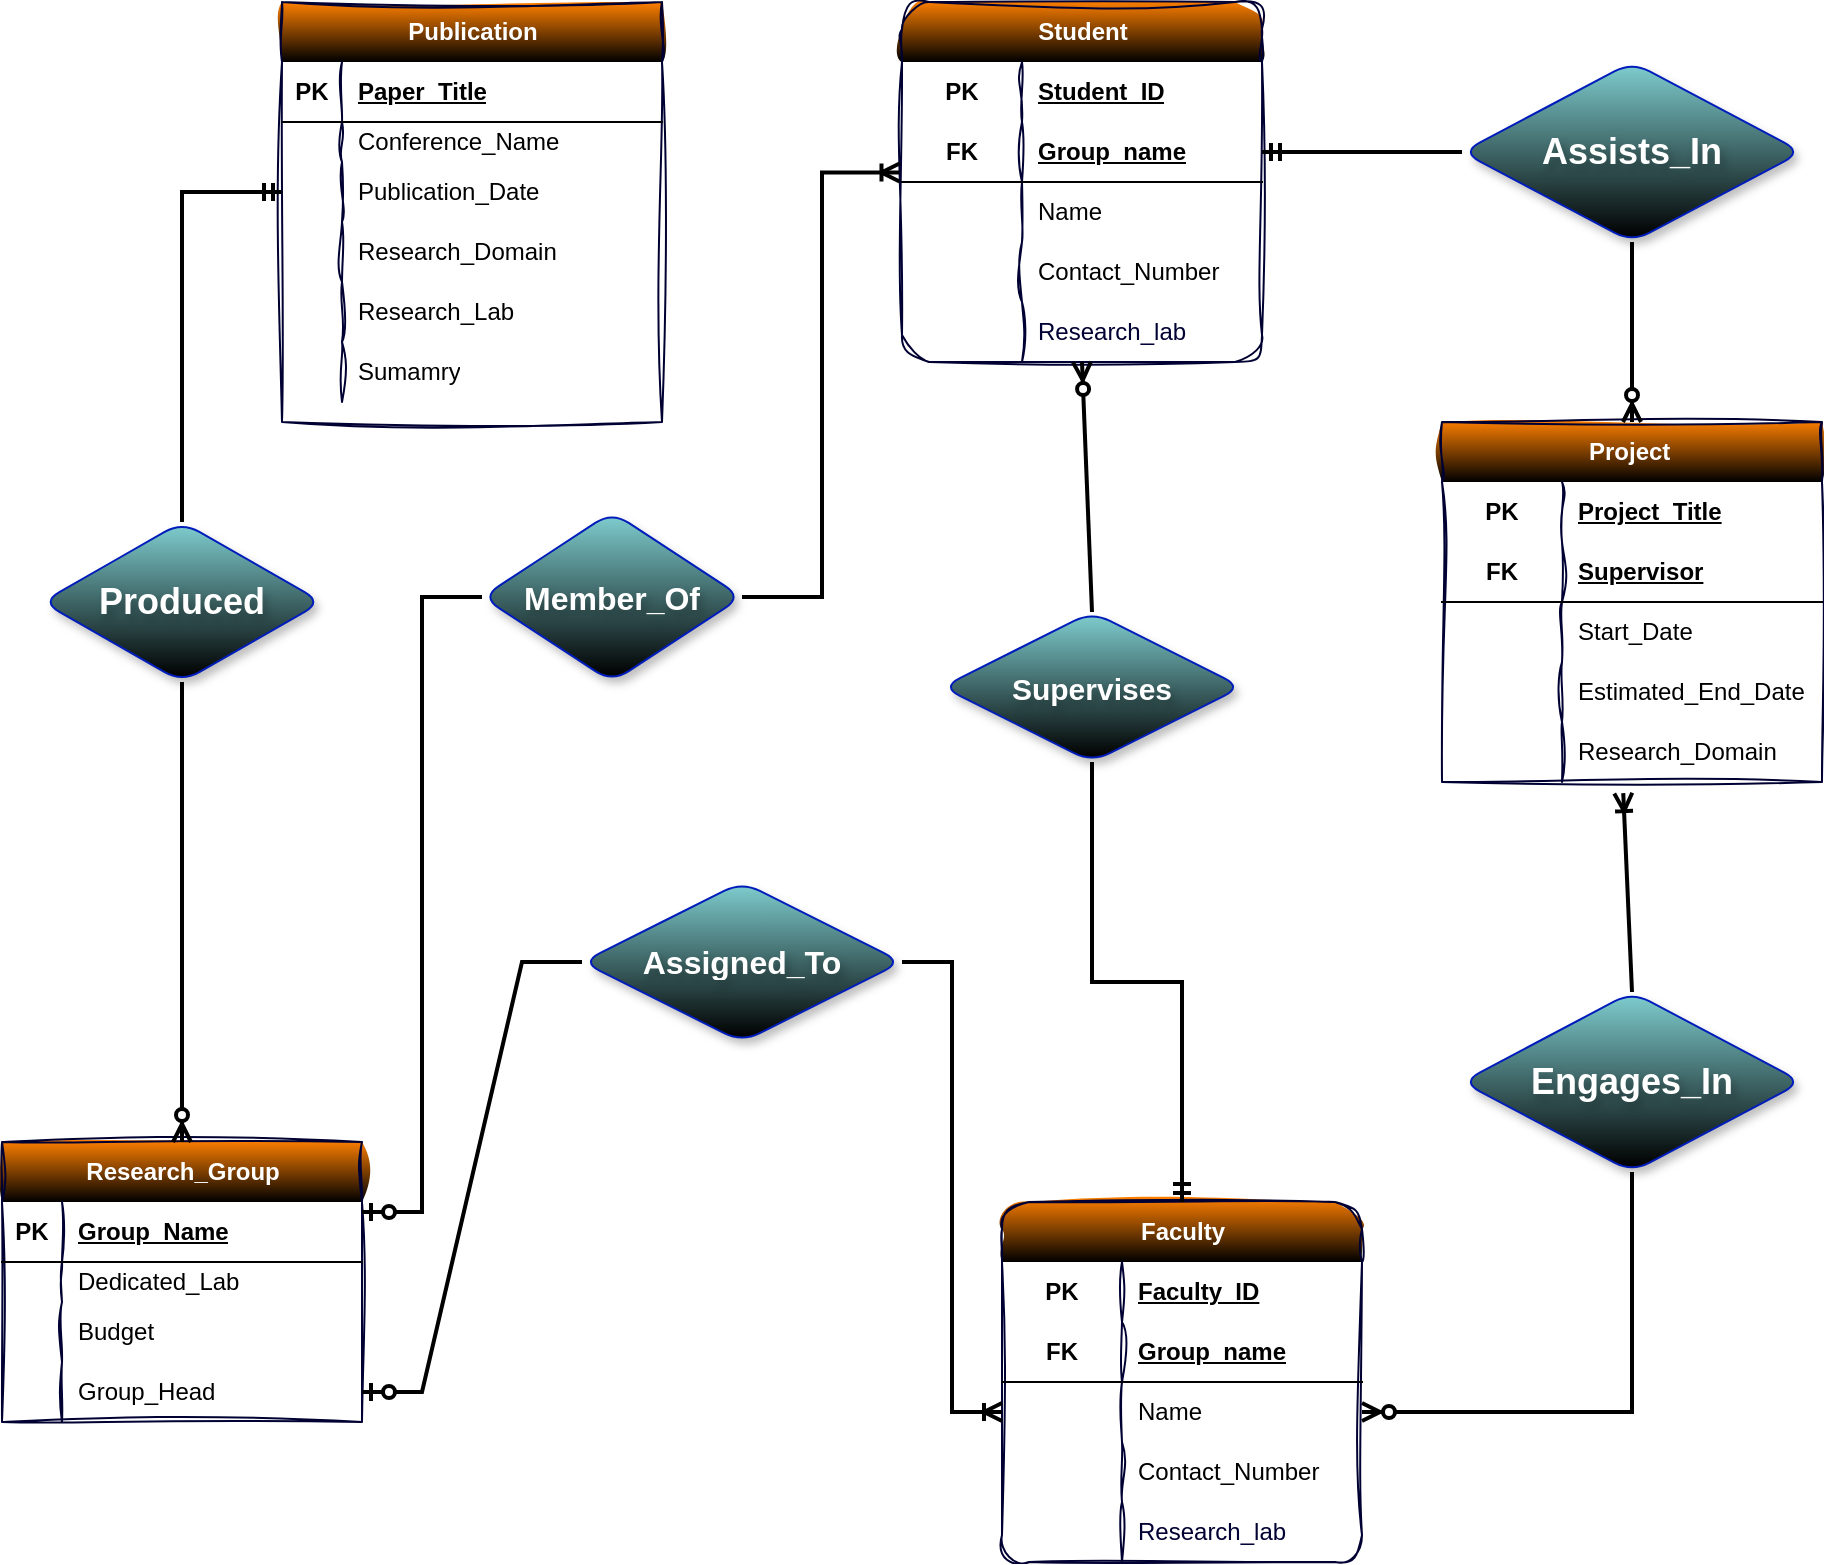 <mxfile version="24.8.6">
  <diagram name="Page-1" id="Y7g_WqZgCFlrVJGTA6rj">
    <mxGraphModel dx="1500" dy="1965" grid="1" gridSize="10" guides="1" tooltips="1" connect="1" arrows="1" fold="1" page="1" pageScale="1" pageWidth="827" pageHeight="1169" math="0" shadow="0">
      <root>
        <mxCell id="0" />
        <mxCell id="1" parent="0" />
        <mxCell id="kS2PvovKEGz4N7qrqJaT-1" value="Research_Group" style="shape=table;startSize=30;container=1;collapsible=1;childLayout=tableLayout;fixedRows=1;rowLines=0;fontStyle=1;align=center;resizeLast=1;shadow=0;rounded=0;swimlaneFillColor=none;labelBackgroundColor=none;labelBorderColor=none;textShadow=0;html=1;fillColor=#FF8000;strokeColor=#000033;fontColor=#ffffff;gradientColor=default;swimlaneLine=0;sketch=1;curveFitting=1;jiggle=2;" parent="1" vertex="1">
          <mxGeometry x="20" y="90" width="180" height="140" as="geometry" />
        </mxCell>
        <mxCell id="kS2PvovKEGz4N7qrqJaT-2" value="" style="shape=tableRow;horizontal=0;startSize=0;swimlaneHead=0;swimlaneBody=0;fillColor=none;collapsible=0;dropTarget=0;points=[[0,0.5],[1,0.5]];portConstraint=eastwest;top=0;left=0;right=0;bottom=1;swimlaneFillColor=default;" parent="kS2PvovKEGz4N7qrqJaT-1" vertex="1">
          <mxGeometry y="30" width="180" height="30" as="geometry" />
        </mxCell>
        <mxCell id="kS2PvovKEGz4N7qrqJaT-3" value="PK" style="shape=partialRectangle;connectable=0;fillColor=none;top=0;left=0;bottom=0;right=0;fontStyle=1;overflow=hidden;whiteSpace=wrap;html=1;swimlaneFillColor=default;" parent="kS2PvovKEGz4N7qrqJaT-2" vertex="1">
          <mxGeometry width="30" height="30" as="geometry">
            <mxRectangle width="30" height="30" as="alternateBounds" />
          </mxGeometry>
        </mxCell>
        <mxCell id="kS2PvovKEGz4N7qrqJaT-4" value="Group_Name" style="shape=partialRectangle;connectable=0;fillColor=none;top=0;left=0;bottom=0;right=0;align=left;spacingLeft=6;fontStyle=5;overflow=hidden;whiteSpace=wrap;html=1;swimlaneFillColor=default;" parent="kS2PvovKEGz4N7qrqJaT-2" vertex="1">
          <mxGeometry x="30" width="150" height="30" as="geometry">
            <mxRectangle width="150" height="30" as="alternateBounds" />
          </mxGeometry>
        </mxCell>
        <mxCell id="kS2PvovKEGz4N7qrqJaT-5" value="" style="shape=tableRow;horizontal=0;startSize=0;swimlaneHead=0;swimlaneBody=0;fillColor=none;collapsible=0;dropTarget=0;points=[[0,0.5],[1,0.5]];portConstraint=eastwest;top=0;left=0;right=0;bottom=0;swimlaneFillColor=default;" parent="kS2PvovKEGz4N7qrqJaT-1" vertex="1">
          <mxGeometry y="60" width="180" height="20" as="geometry" />
        </mxCell>
        <mxCell id="kS2PvovKEGz4N7qrqJaT-6" value="" style="shape=partialRectangle;connectable=0;fillColor=none;top=0;left=0;bottom=0;right=0;editable=1;overflow=hidden;whiteSpace=wrap;html=1;swimlaneFillColor=default;" parent="kS2PvovKEGz4N7qrqJaT-5" vertex="1">
          <mxGeometry width="30" height="20" as="geometry">
            <mxRectangle width="30" height="20" as="alternateBounds" />
          </mxGeometry>
        </mxCell>
        <mxCell id="kS2PvovKEGz4N7qrqJaT-7" value="Dedicated_Lab&lt;span style=&quot;white-space: pre;&quot;&gt;&#x9;&lt;/span&gt;&lt;span style=&quot;white-space: pre;&quot;&gt;&#x9;&lt;/span&gt;" style="shape=partialRectangle;connectable=0;fillColor=none;top=0;left=0;bottom=0;right=0;align=left;spacingLeft=6;overflow=hidden;whiteSpace=wrap;html=1;swimlaneFillColor=default;" parent="kS2PvovKEGz4N7qrqJaT-5" vertex="1">
          <mxGeometry x="30" width="150" height="20" as="geometry">
            <mxRectangle width="150" height="20" as="alternateBounds" />
          </mxGeometry>
        </mxCell>
        <mxCell id="kS2PvovKEGz4N7qrqJaT-8" value="" style="shape=tableRow;horizontal=0;startSize=0;swimlaneHead=0;swimlaneBody=0;fillColor=none;collapsible=0;dropTarget=0;points=[[0,0.5],[1,0.5]];portConstraint=eastwest;top=0;left=0;right=0;bottom=0;swimlaneFillColor=default;" parent="kS2PvovKEGz4N7qrqJaT-1" vertex="1">
          <mxGeometry y="80" width="180" height="30" as="geometry" />
        </mxCell>
        <mxCell id="kS2PvovKEGz4N7qrqJaT-9" value="" style="shape=partialRectangle;connectable=0;fillColor=none;top=0;left=0;bottom=0;right=0;editable=1;overflow=hidden;whiteSpace=wrap;html=1;swimlaneFillColor=default;" parent="kS2PvovKEGz4N7qrqJaT-8" vertex="1">
          <mxGeometry width="30" height="30" as="geometry">
            <mxRectangle width="30" height="30" as="alternateBounds" />
          </mxGeometry>
        </mxCell>
        <mxCell id="kS2PvovKEGz4N7qrqJaT-10" value="Budget" style="shape=partialRectangle;connectable=0;fillColor=none;top=0;left=0;bottom=0;right=0;align=left;spacingLeft=6;overflow=hidden;whiteSpace=wrap;html=1;swimlaneFillColor=default;" parent="kS2PvovKEGz4N7qrqJaT-8" vertex="1">
          <mxGeometry x="30" width="150" height="30" as="geometry">
            <mxRectangle width="150" height="30" as="alternateBounds" />
          </mxGeometry>
        </mxCell>
        <mxCell id="kS2PvovKEGz4N7qrqJaT-11" value="" style="shape=tableRow;horizontal=0;startSize=0;swimlaneHead=0;swimlaneBody=0;fillColor=none;collapsible=0;dropTarget=0;points=[[0,0.5],[1,0.5]];portConstraint=eastwest;top=0;left=0;right=0;bottom=0;swimlaneFillColor=default;" parent="kS2PvovKEGz4N7qrqJaT-1" vertex="1">
          <mxGeometry y="110" width="180" height="30" as="geometry" />
        </mxCell>
        <mxCell id="kS2PvovKEGz4N7qrqJaT-12" value="" style="shape=partialRectangle;connectable=0;fillColor=none;top=0;left=0;bottom=0;right=0;editable=1;overflow=hidden;whiteSpace=wrap;html=1;swimlaneFillColor=default;" parent="kS2PvovKEGz4N7qrqJaT-11" vertex="1">
          <mxGeometry width="30" height="30" as="geometry">
            <mxRectangle width="30" height="30" as="alternateBounds" />
          </mxGeometry>
        </mxCell>
        <mxCell id="kS2PvovKEGz4N7qrqJaT-13" value="Group_Head" style="shape=partialRectangle;connectable=0;fillColor=none;top=0;left=0;bottom=0;right=0;align=left;spacingLeft=6;overflow=hidden;whiteSpace=wrap;html=1;swimlaneFillColor=default;" parent="kS2PvovKEGz4N7qrqJaT-11" vertex="1">
          <mxGeometry x="30" width="150" height="30" as="geometry">
            <mxRectangle width="150" height="30" as="alternateBounds" />
          </mxGeometry>
        </mxCell>
        <mxCell id="8oBaKbRVnc3hOvaJ1JA1-115" value="Publication" style="shape=table;startSize=30;container=1;collapsible=1;childLayout=tableLayout;fixedRows=1;rowLines=0;fontStyle=1;align=center;resizeLast=1;shadow=0;rounded=0;swimlaneFillColor=none;labelBackgroundColor=none;labelBorderColor=none;textShadow=0;html=1;fillColor=#FF8000;strokeColor=#000033;fontColor=#ffffff;gradientColor=default;swimlaneLine=0;sketch=1;curveFitting=1;jiggle=2;" parent="1" vertex="1">
          <mxGeometry x="160" y="-480" width="190" height="210" as="geometry" />
        </mxCell>
        <mxCell id="8oBaKbRVnc3hOvaJ1JA1-116" value="" style="shape=tableRow;horizontal=0;startSize=0;swimlaneHead=0;swimlaneBody=0;fillColor=none;collapsible=0;dropTarget=0;points=[[0,0.5],[1,0.5]];portConstraint=eastwest;top=0;left=0;right=0;bottom=1;swimlaneFillColor=default;" parent="8oBaKbRVnc3hOvaJ1JA1-115" vertex="1">
          <mxGeometry y="30" width="190" height="30" as="geometry" />
        </mxCell>
        <mxCell id="8oBaKbRVnc3hOvaJ1JA1-117" value="PK" style="shape=partialRectangle;connectable=0;fillColor=none;top=0;left=0;bottom=0;right=0;fontStyle=1;overflow=hidden;whiteSpace=wrap;html=1;swimlaneFillColor=default;" parent="8oBaKbRVnc3hOvaJ1JA1-116" vertex="1">
          <mxGeometry width="30" height="30" as="geometry">
            <mxRectangle width="30" height="30" as="alternateBounds" />
          </mxGeometry>
        </mxCell>
        <mxCell id="8oBaKbRVnc3hOvaJ1JA1-118" value="Paper_Title" style="shape=partialRectangle;connectable=0;fillColor=none;top=0;left=0;bottom=0;right=0;align=left;spacingLeft=6;fontStyle=5;overflow=hidden;whiteSpace=wrap;html=1;swimlaneFillColor=default;" parent="8oBaKbRVnc3hOvaJ1JA1-116" vertex="1">
          <mxGeometry x="30" width="160" height="30" as="geometry">
            <mxRectangle width="160" height="30" as="alternateBounds" />
          </mxGeometry>
        </mxCell>
        <mxCell id="8oBaKbRVnc3hOvaJ1JA1-119" value="" style="shape=tableRow;horizontal=0;startSize=0;swimlaneHead=0;swimlaneBody=0;fillColor=none;collapsible=0;dropTarget=0;points=[[0,0.5],[1,0.5]];portConstraint=eastwest;top=0;left=0;right=0;bottom=0;swimlaneFillColor=default;" parent="8oBaKbRVnc3hOvaJ1JA1-115" vertex="1">
          <mxGeometry y="60" width="190" height="20" as="geometry" />
        </mxCell>
        <mxCell id="8oBaKbRVnc3hOvaJ1JA1-120" value="" style="shape=partialRectangle;connectable=0;fillColor=none;top=0;left=0;bottom=0;right=0;editable=1;overflow=hidden;whiteSpace=wrap;html=1;swimlaneFillColor=default;" parent="8oBaKbRVnc3hOvaJ1JA1-119" vertex="1">
          <mxGeometry width="30" height="20" as="geometry">
            <mxRectangle width="30" height="20" as="alternateBounds" />
          </mxGeometry>
        </mxCell>
        <mxCell id="8oBaKbRVnc3hOvaJ1JA1-121" value="Conference_Name" style="shape=partialRectangle;connectable=0;fillColor=none;top=0;left=0;bottom=0;right=0;align=left;spacingLeft=6;overflow=hidden;whiteSpace=wrap;html=1;swimlaneFillColor=default;" parent="8oBaKbRVnc3hOvaJ1JA1-119" vertex="1">
          <mxGeometry x="30" width="160" height="20" as="geometry">
            <mxRectangle width="160" height="20" as="alternateBounds" />
          </mxGeometry>
        </mxCell>
        <mxCell id="8oBaKbRVnc3hOvaJ1JA1-122" value="" style="shape=tableRow;horizontal=0;startSize=0;swimlaneHead=0;swimlaneBody=0;fillColor=none;collapsible=0;dropTarget=0;points=[[0,0.5],[1,0.5]];portConstraint=eastwest;top=0;left=0;right=0;bottom=0;swimlaneFillColor=default;" parent="8oBaKbRVnc3hOvaJ1JA1-115" vertex="1">
          <mxGeometry y="80" width="190" height="30" as="geometry" />
        </mxCell>
        <mxCell id="8oBaKbRVnc3hOvaJ1JA1-123" value="" style="shape=partialRectangle;connectable=0;fillColor=none;top=0;left=0;bottom=0;right=0;editable=1;overflow=hidden;whiteSpace=wrap;html=1;swimlaneFillColor=default;" parent="8oBaKbRVnc3hOvaJ1JA1-122" vertex="1">
          <mxGeometry width="30" height="30" as="geometry">
            <mxRectangle width="30" height="30" as="alternateBounds" />
          </mxGeometry>
        </mxCell>
        <mxCell id="8oBaKbRVnc3hOvaJ1JA1-124" value="Publication_Date" style="shape=partialRectangle;connectable=0;fillColor=none;top=0;left=0;bottom=0;right=0;align=left;spacingLeft=6;overflow=hidden;whiteSpace=wrap;html=1;swimlaneFillColor=default;" parent="8oBaKbRVnc3hOvaJ1JA1-122" vertex="1">
          <mxGeometry x="30" width="160" height="30" as="geometry">
            <mxRectangle width="160" height="30" as="alternateBounds" />
          </mxGeometry>
        </mxCell>
        <mxCell id="8oBaKbRVnc3hOvaJ1JA1-125" value="" style="shape=tableRow;horizontal=0;startSize=0;swimlaneHead=0;swimlaneBody=0;fillColor=none;collapsible=0;dropTarget=0;points=[[0,0.5],[1,0.5]];portConstraint=eastwest;top=0;left=0;right=0;bottom=0;swimlaneFillColor=default;" parent="8oBaKbRVnc3hOvaJ1JA1-115" vertex="1">
          <mxGeometry y="110" width="190" height="30" as="geometry" />
        </mxCell>
        <mxCell id="8oBaKbRVnc3hOvaJ1JA1-126" value="" style="shape=partialRectangle;connectable=0;fillColor=none;top=0;left=0;bottom=0;right=0;editable=1;overflow=hidden;whiteSpace=wrap;html=1;swimlaneFillColor=default;" parent="8oBaKbRVnc3hOvaJ1JA1-125" vertex="1">
          <mxGeometry width="30" height="30" as="geometry">
            <mxRectangle width="30" height="30" as="alternateBounds" />
          </mxGeometry>
        </mxCell>
        <mxCell id="8oBaKbRVnc3hOvaJ1JA1-127" value="Research_Domain" style="shape=partialRectangle;connectable=0;fillColor=none;top=0;left=0;bottom=0;right=0;align=left;spacingLeft=6;overflow=hidden;whiteSpace=wrap;html=1;swimlaneFillColor=default;" parent="8oBaKbRVnc3hOvaJ1JA1-125" vertex="1">
          <mxGeometry x="30" width="160" height="30" as="geometry">
            <mxRectangle width="160" height="30" as="alternateBounds" />
          </mxGeometry>
        </mxCell>
        <mxCell id="8oBaKbRVnc3hOvaJ1JA1-128" value="" style="shape=tableRow;horizontal=0;startSize=0;swimlaneHead=0;swimlaneBody=0;fillColor=none;collapsible=0;dropTarget=0;points=[[0,0.5],[1,0.5]];portConstraint=eastwest;top=0;left=0;right=0;bottom=0;swimlaneFillColor=default;" parent="8oBaKbRVnc3hOvaJ1JA1-115" vertex="1">
          <mxGeometry y="140" width="190" height="30" as="geometry" />
        </mxCell>
        <mxCell id="8oBaKbRVnc3hOvaJ1JA1-129" value="" style="shape=partialRectangle;connectable=0;fillColor=none;top=0;left=0;bottom=0;right=0;editable=1;overflow=hidden;whiteSpace=wrap;html=1;swimlaneFillColor=default;" parent="8oBaKbRVnc3hOvaJ1JA1-128" vertex="1">
          <mxGeometry width="30" height="30" as="geometry">
            <mxRectangle width="30" height="30" as="alternateBounds" />
          </mxGeometry>
        </mxCell>
        <mxCell id="8oBaKbRVnc3hOvaJ1JA1-130" value="Research_Lab" style="shape=partialRectangle;connectable=0;fillColor=none;top=0;left=0;bottom=0;right=0;align=left;spacingLeft=6;overflow=hidden;whiteSpace=wrap;html=1;swimlaneFillColor=default;" parent="8oBaKbRVnc3hOvaJ1JA1-128" vertex="1">
          <mxGeometry x="30" width="160" height="30" as="geometry">
            <mxRectangle width="160" height="30" as="alternateBounds" />
          </mxGeometry>
        </mxCell>
        <mxCell id="8oBaKbRVnc3hOvaJ1JA1-131" value="" style="shape=tableRow;horizontal=0;startSize=0;swimlaneHead=0;swimlaneBody=0;fillColor=none;collapsible=0;dropTarget=0;points=[[0,0.5],[1,0.5]];portConstraint=eastwest;top=0;left=0;right=0;bottom=0;swimlaneFillColor=default;" parent="8oBaKbRVnc3hOvaJ1JA1-115" vertex="1">
          <mxGeometry y="170" width="190" height="30" as="geometry" />
        </mxCell>
        <mxCell id="8oBaKbRVnc3hOvaJ1JA1-132" value="" style="shape=partialRectangle;connectable=0;fillColor=none;top=0;left=0;bottom=0;right=0;editable=1;overflow=hidden;whiteSpace=wrap;html=1;swimlaneFillColor=default;" parent="8oBaKbRVnc3hOvaJ1JA1-131" vertex="1">
          <mxGeometry width="30" height="30" as="geometry">
            <mxRectangle width="30" height="30" as="alternateBounds" />
          </mxGeometry>
        </mxCell>
        <mxCell id="8oBaKbRVnc3hOvaJ1JA1-133" value="Sumamry" style="shape=partialRectangle;connectable=0;fillColor=none;top=0;left=0;bottom=0;right=0;align=left;spacingLeft=6;overflow=hidden;whiteSpace=wrap;html=1;swimlaneFillColor=default;" parent="8oBaKbRVnc3hOvaJ1JA1-131" vertex="1">
          <mxGeometry x="30" width="160" height="30" as="geometry">
            <mxRectangle width="160" height="30" as="alternateBounds" />
          </mxGeometry>
        </mxCell>
        <mxCell id="8oBaKbRVnc3hOvaJ1JA1-51" value="Faculty" style="shape=table;startSize=30;container=1;collapsible=1;childLayout=tableLayout;fixedRows=1;rowLines=0;fontStyle=1;align=center;resizeLast=1;swimlaneFillColor=none;labelBackgroundColor=none;labelBorderColor=none;textShadow=0;html=1;fillColor=#FF8000;strokeColor=#000033;rounded=1;shadow=0;fontColor=#ffffff;gradientColor=default;swimlaneLine=0;sketch=1;curveFitting=1;jiggle=2;" parent="1" vertex="1">
          <mxGeometry x="520" y="120" width="180" height="180" as="geometry" />
        </mxCell>
        <mxCell id="8oBaKbRVnc3hOvaJ1JA1-52" value="" style="shape=tableRow;horizontal=0;startSize=0;swimlaneHead=0;swimlaneBody=0;fillColor=none;collapsible=0;dropTarget=0;points=[[0,0.5],[1,0.5]];portConstraint=eastwest;top=0;left=0;right=0;bottom=0;html=1;swimlaneFillColor=default;" parent="8oBaKbRVnc3hOvaJ1JA1-51" vertex="1">
          <mxGeometry y="30" width="180" height="30" as="geometry" />
        </mxCell>
        <mxCell id="8oBaKbRVnc3hOvaJ1JA1-53" value="PK" style="shape=partialRectangle;connectable=0;fillColor=none;top=0;left=0;bottom=0;right=0;fontStyle=1;overflow=hidden;html=1;whiteSpace=wrap;swimlaneFillColor=default;" parent="8oBaKbRVnc3hOvaJ1JA1-52" vertex="1">
          <mxGeometry width="60" height="30" as="geometry">
            <mxRectangle width="60" height="30" as="alternateBounds" />
          </mxGeometry>
        </mxCell>
        <mxCell id="8oBaKbRVnc3hOvaJ1JA1-54" value="Faculty_ID" style="shape=partialRectangle;connectable=0;fillColor=none;top=0;left=0;bottom=0;right=0;align=left;spacingLeft=6;fontStyle=5;overflow=hidden;html=1;whiteSpace=wrap;swimlaneFillColor=default;" parent="8oBaKbRVnc3hOvaJ1JA1-52" vertex="1">
          <mxGeometry x="60" width="120" height="30" as="geometry">
            <mxRectangle width="120" height="30" as="alternateBounds" />
          </mxGeometry>
        </mxCell>
        <mxCell id="8oBaKbRVnc3hOvaJ1JA1-55" value="" style="shape=tableRow;horizontal=0;startSize=0;swimlaneHead=0;swimlaneBody=0;fillColor=none;collapsible=0;dropTarget=0;points=[[0,0.5],[1,0.5]];portConstraint=eastwest;top=0;left=0;right=0;bottom=1;html=1;swimlaneFillColor=default;" parent="8oBaKbRVnc3hOvaJ1JA1-51" vertex="1">
          <mxGeometry y="60" width="180" height="30" as="geometry" />
        </mxCell>
        <mxCell id="8oBaKbRVnc3hOvaJ1JA1-56" value="FK" style="shape=partialRectangle;connectable=0;fillColor=none;top=0;left=0;bottom=0;right=0;fontStyle=1;overflow=hidden;html=1;whiteSpace=wrap;swimlaneFillColor=default;" parent="8oBaKbRVnc3hOvaJ1JA1-55" vertex="1">
          <mxGeometry width="60" height="30" as="geometry">
            <mxRectangle width="60" height="30" as="alternateBounds" />
          </mxGeometry>
        </mxCell>
        <mxCell id="8oBaKbRVnc3hOvaJ1JA1-57" value="Group_name" style="shape=partialRectangle;connectable=0;fillColor=none;top=0;left=0;bottom=0;right=0;align=left;spacingLeft=6;fontStyle=5;overflow=hidden;html=1;whiteSpace=wrap;swimlaneFillColor=default;" parent="8oBaKbRVnc3hOvaJ1JA1-55" vertex="1">
          <mxGeometry x="60" width="120" height="30" as="geometry">
            <mxRectangle width="120" height="30" as="alternateBounds" />
          </mxGeometry>
        </mxCell>
        <mxCell id="8oBaKbRVnc3hOvaJ1JA1-58" value="" style="shape=tableRow;horizontal=0;startSize=0;swimlaneHead=0;swimlaneBody=0;fillColor=none;collapsible=0;dropTarget=0;points=[[0,0.5],[1,0.5]];portConstraint=eastwest;top=0;left=0;right=0;bottom=0;html=1;swimlaneFillColor=default;" parent="8oBaKbRVnc3hOvaJ1JA1-51" vertex="1">
          <mxGeometry y="90" width="180" height="30" as="geometry" />
        </mxCell>
        <mxCell id="8oBaKbRVnc3hOvaJ1JA1-59" value="" style="shape=partialRectangle;connectable=0;fillColor=none;top=0;left=0;bottom=0;right=0;editable=1;overflow=hidden;html=1;whiteSpace=wrap;swimlaneFillColor=default;" parent="8oBaKbRVnc3hOvaJ1JA1-58" vertex="1">
          <mxGeometry width="60" height="30" as="geometry">
            <mxRectangle width="60" height="30" as="alternateBounds" />
          </mxGeometry>
        </mxCell>
        <mxCell id="8oBaKbRVnc3hOvaJ1JA1-60" value="Name" style="shape=partialRectangle;connectable=0;fillColor=none;top=0;left=0;bottom=0;right=0;align=left;spacingLeft=6;overflow=hidden;html=1;whiteSpace=wrap;swimlaneFillColor=default;" parent="8oBaKbRVnc3hOvaJ1JA1-58" vertex="1">
          <mxGeometry x="60" width="120" height="30" as="geometry">
            <mxRectangle width="120" height="30" as="alternateBounds" />
          </mxGeometry>
        </mxCell>
        <mxCell id="8oBaKbRVnc3hOvaJ1JA1-61" value="" style="shape=tableRow;horizontal=0;startSize=0;swimlaneHead=0;swimlaneBody=0;fillColor=none;collapsible=0;dropTarget=0;points=[[0,0.5],[1,0.5]];portConstraint=eastwest;top=0;left=0;right=0;bottom=0;html=1;swimlaneFillColor=default;" parent="8oBaKbRVnc3hOvaJ1JA1-51" vertex="1">
          <mxGeometry y="120" width="180" height="30" as="geometry" />
        </mxCell>
        <mxCell id="8oBaKbRVnc3hOvaJ1JA1-62" value="" style="shape=partialRectangle;connectable=0;fillColor=none;top=0;left=0;bottom=0;right=0;editable=1;overflow=hidden;html=1;whiteSpace=wrap;swimlaneFillColor=default;" parent="8oBaKbRVnc3hOvaJ1JA1-61" vertex="1">
          <mxGeometry width="60" height="30" as="geometry">
            <mxRectangle width="60" height="30" as="alternateBounds" />
          </mxGeometry>
        </mxCell>
        <mxCell id="8oBaKbRVnc3hOvaJ1JA1-63" value="Contact_Number" style="shape=partialRectangle;connectable=0;fillColor=none;top=0;left=0;bottom=0;right=0;align=left;spacingLeft=6;overflow=hidden;html=1;whiteSpace=wrap;swimlaneFillColor=default;" parent="8oBaKbRVnc3hOvaJ1JA1-61" vertex="1">
          <mxGeometry x="60" width="120" height="30" as="geometry">
            <mxRectangle width="120" height="30" as="alternateBounds" />
          </mxGeometry>
        </mxCell>
        <mxCell id="8oBaKbRVnc3hOvaJ1JA1-77" value="" style="shape=tableRow;horizontal=0;startSize=0;swimlaneHead=0;swimlaneBody=0;fillColor=none;collapsible=0;dropTarget=0;points=[[0,0.5],[1,0.5]];portConstraint=eastwest;top=0;left=0;right=0;bottom=0;html=1;swimlaneFillColor=default;" parent="8oBaKbRVnc3hOvaJ1JA1-51" vertex="1">
          <mxGeometry y="150" width="180" height="30" as="geometry" />
        </mxCell>
        <mxCell id="8oBaKbRVnc3hOvaJ1JA1-78" value="" style="shape=partialRectangle;connectable=0;fillColor=none;top=0;left=0;bottom=0;right=0;editable=1;overflow=hidden;html=1;whiteSpace=wrap;swimlaneFillColor=default;" parent="8oBaKbRVnc3hOvaJ1JA1-77" vertex="1">
          <mxGeometry width="60" height="30" as="geometry">
            <mxRectangle width="60" height="30" as="alternateBounds" />
          </mxGeometry>
        </mxCell>
        <mxCell id="8oBaKbRVnc3hOvaJ1JA1-79" value="Research_lab" style="shape=partialRectangle;connectable=0;fillColor=none;top=0;left=0;bottom=0;right=0;align=left;spacingLeft=6;overflow=hidden;html=1;whiteSpace=wrap;swimlaneFillColor=default;strokeColor=#3A5431;fontColor=#000033;" parent="8oBaKbRVnc3hOvaJ1JA1-77" vertex="1">
          <mxGeometry x="60" width="120" height="30" as="geometry">
            <mxRectangle width="120" height="30" as="alternateBounds" />
          </mxGeometry>
        </mxCell>
        <mxCell id="kFNNO6AEB9Anmplhoahg-10" value="Student" style="shape=table;startSize=30;container=1;collapsible=1;childLayout=tableLayout;fixedRows=1;rowLines=0;fontStyle=1;align=center;resizeLast=1;swimlaneFillColor=none;labelBackgroundColor=none;labelBorderColor=none;textShadow=0;html=1;fillColor=#FF8000;strokeColor=#000033;rounded=1;shadow=0;fontColor=#ffffff;gradientColor=default;swimlaneLine=0;sketch=1;curveFitting=1;jiggle=2;" vertex="1" parent="1">
          <mxGeometry x="470" y="-480" width="180" height="180" as="geometry" />
        </mxCell>
        <mxCell id="kFNNO6AEB9Anmplhoahg-11" value="" style="shape=tableRow;horizontal=0;startSize=0;swimlaneHead=0;swimlaneBody=0;fillColor=none;collapsible=0;dropTarget=0;points=[[0,0.5],[1,0.5]];portConstraint=eastwest;top=0;left=0;right=0;bottom=0;html=1;swimlaneFillColor=default;" vertex="1" parent="kFNNO6AEB9Anmplhoahg-10">
          <mxGeometry y="30" width="180" height="30" as="geometry" />
        </mxCell>
        <mxCell id="kFNNO6AEB9Anmplhoahg-12" value="PK" style="shape=partialRectangle;connectable=0;fillColor=none;top=0;left=0;bottom=0;right=0;fontStyle=1;overflow=hidden;html=1;whiteSpace=wrap;swimlaneFillColor=default;" vertex="1" parent="kFNNO6AEB9Anmplhoahg-11">
          <mxGeometry width="60" height="30" as="geometry">
            <mxRectangle width="60" height="30" as="alternateBounds" />
          </mxGeometry>
        </mxCell>
        <mxCell id="kFNNO6AEB9Anmplhoahg-13" value="Student_ID" style="shape=partialRectangle;connectable=0;fillColor=none;top=0;left=0;bottom=0;right=0;align=left;spacingLeft=6;fontStyle=5;overflow=hidden;html=1;whiteSpace=wrap;swimlaneFillColor=default;" vertex="1" parent="kFNNO6AEB9Anmplhoahg-11">
          <mxGeometry x="60" width="120" height="30" as="geometry">
            <mxRectangle width="120" height="30" as="alternateBounds" />
          </mxGeometry>
        </mxCell>
        <mxCell id="kFNNO6AEB9Anmplhoahg-14" value="" style="shape=tableRow;horizontal=0;startSize=0;swimlaneHead=0;swimlaneBody=0;fillColor=none;collapsible=0;dropTarget=0;points=[[0,0.5],[1,0.5]];portConstraint=eastwest;top=0;left=0;right=0;bottom=1;html=1;swimlaneFillColor=default;" vertex="1" parent="kFNNO6AEB9Anmplhoahg-10">
          <mxGeometry y="60" width="180" height="30" as="geometry" />
        </mxCell>
        <mxCell id="kFNNO6AEB9Anmplhoahg-15" value="FK" style="shape=partialRectangle;connectable=0;fillColor=none;top=0;left=0;bottom=0;right=0;fontStyle=1;overflow=hidden;html=1;whiteSpace=wrap;swimlaneFillColor=default;" vertex="1" parent="kFNNO6AEB9Anmplhoahg-14">
          <mxGeometry width="60" height="30" as="geometry">
            <mxRectangle width="60" height="30" as="alternateBounds" />
          </mxGeometry>
        </mxCell>
        <mxCell id="kFNNO6AEB9Anmplhoahg-16" value="Group_name" style="shape=partialRectangle;connectable=0;fillColor=none;top=0;left=0;bottom=0;right=0;align=left;spacingLeft=6;fontStyle=5;overflow=hidden;html=1;whiteSpace=wrap;swimlaneFillColor=default;" vertex="1" parent="kFNNO6AEB9Anmplhoahg-14">
          <mxGeometry x="60" width="120" height="30" as="geometry">
            <mxRectangle width="120" height="30" as="alternateBounds" />
          </mxGeometry>
        </mxCell>
        <mxCell id="kFNNO6AEB9Anmplhoahg-17" value="" style="shape=tableRow;horizontal=0;startSize=0;swimlaneHead=0;swimlaneBody=0;fillColor=none;collapsible=0;dropTarget=0;points=[[0,0.5],[1,0.5]];portConstraint=eastwest;top=0;left=0;right=0;bottom=0;html=1;swimlaneFillColor=default;" vertex="1" parent="kFNNO6AEB9Anmplhoahg-10">
          <mxGeometry y="90" width="180" height="30" as="geometry" />
        </mxCell>
        <mxCell id="kFNNO6AEB9Anmplhoahg-18" value="" style="shape=partialRectangle;connectable=0;fillColor=none;top=0;left=0;bottom=0;right=0;editable=1;overflow=hidden;html=1;whiteSpace=wrap;swimlaneFillColor=default;" vertex="1" parent="kFNNO6AEB9Anmplhoahg-17">
          <mxGeometry width="60" height="30" as="geometry">
            <mxRectangle width="60" height="30" as="alternateBounds" />
          </mxGeometry>
        </mxCell>
        <mxCell id="kFNNO6AEB9Anmplhoahg-19" value="Name" style="shape=partialRectangle;connectable=0;fillColor=none;top=0;left=0;bottom=0;right=0;align=left;spacingLeft=6;overflow=hidden;html=1;whiteSpace=wrap;swimlaneFillColor=default;" vertex="1" parent="kFNNO6AEB9Anmplhoahg-17">
          <mxGeometry x="60" width="120" height="30" as="geometry">
            <mxRectangle width="120" height="30" as="alternateBounds" />
          </mxGeometry>
        </mxCell>
        <mxCell id="kFNNO6AEB9Anmplhoahg-20" value="" style="shape=tableRow;horizontal=0;startSize=0;swimlaneHead=0;swimlaneBody=0;fillColor=none;collapsible=0;dropTarget=0;points=[[0,0.5],[1,0.5]];portConstraint=eastwest;top=0;left=0;right=0;bottom=0;html=1;swimlaneFillColor=default;" vertex="1" parent="kFNNO6AEB9Anmplhoahg-10">
          <mxGeometry y="120" width="180" height="30" as="geometry" />
        </mxCell>
        <mxCell id="kFNNO6AEB9Anmplhoahg-21" value="" style="shape=partialRectangle;connectable=0;fillColor=none;top=0;left=0;bottom=0;right=0;editable=1;overflow=hidden;html=1;whiteSpace=wrap;swimlaneFillColor=default;" vertex="1" parent="kFNNO6AEB9Anmplhoahg-20">
          <mxGeometry width="60" height="30" as="geometry">
            <mxRectangle width="60" height="30" as="alternateBounds" />
          </mxGeometry>
        </mxCell>
        <mxCell id="kFNNO6AEB9Anmplhoahg-22" value="Contact_Number" style="shape=partialRectangle;connectable=0;fillColor=none;top=0;left=0;bottom=0;right=0;align=left;spacingLeft=6;overflow=hidden;html=1;whiteSpace=wrap;swimlaneFillColor=default;" vertex="1" parent="kFNNO6AEB9Anmplhoahg-20">
          <mxGeometry x="60" width="120" height="30" as="geometry">
            <mxRectangle width="120" height="30" as="alternateBounds" />
          </mxGeometry>
        </mxCell>
        <mxCell id="kFNNO6AEB9Anmplhoahg-23" value="" style="shape=tableRow;horizontal=0;startSize=0;swimlaneHead=0;swimlaneBody=0;fillColor=none;collapsible=0;dropTarget=0;points=[[0,0.5],[1,0.5]];portConstraint=eastwest;top=0;left=0;right=0;bottom=0;html=1;swimlaneFillColor=default;" vertex="1" parent="kFNNO6AEB9Anmplhoahg-10">
          <mxGeometry y="150" width="180" height="30" as="geometry" />
        </mxCell>
        <mxCell id="kFNNO6AEB9Anmplhoahg-24" value="" style="shape=partialRectangle;connectable=0;fillColor=none;top=0;left=0;bottom=0;right=0;editable=1;overflow=hidden;html=1;whiteSpace=wrap;swimlaneFillColor=default;" vertex="1" parent="kFNNO6AEB9Anmplhoahg-23">
          <mxGeometry width="60" height="30" as="geometry">
            <mxRectangle width="60" height="30" as="alternateBounds" />
          </mxGeometry>
        </mxCell>
        <mxCell id="kFNNO6AEB9Anmplhoahg-25" value="Research_lab" style="shape=partialRectangle;connectable=0;fillColor=none;top=0;left=0;bottom=0;right=0;align=left;spacingLeft=6;overflow=hidden;html=1;whiteSpace=wrap;swimlaneFillColor=default;strokeColor=#3A5431;fontColor=#000033;" vertex="1" parent="kFNNO6AEB9Anmplhoahg-23">
          <mxGeometry x="60" width="120" height="30" as="geometry">
            <mxRectangle width="120" height="30" as="alternateBounds" />
          </mxGeometry>
        </mxCell>
        <mxCell id="8oBaKbRVnc3hOvaJ1JA1-99" value="Project&amp;nbsp;" style="shape=table;startSize=30;container=1;collapsible=1;childLayout=tableLayout;fixedRows=1;rowLines=0;fontStyle=1;align=center;resizeLast=1;swimlaneFillColor=none;labelBackgroundColor=none;labelBorderColor=none;textShadow=0;html=1;fillColor=#FF8000;rounded=0;shadow=0;strokeColor=#000033;fontColor=#ffffff;gradientColor=default;swimlaneLine=0;sketch=1;curveFitting=1;jiggle=2;" parent="1" vertex="1">
          <mxGeometry x="740" y="-270" width="190" height="180" as="geometry" />
        </mxCell>
        <mxCell id="8oBaKbRVnc3hOvaJ1JA1-100" value="" style="shape=tableRow;horizontal=0;startSize=0;swimlaneHead=0;swimlaneBody=0;fillColor=none;collapsible=0;dropTarget=0;points=[[0,0.5],[1,0.5]];portConstraint=eastwest;top=0;left=0;right=0;bottom=0;html=1;swimlaneFillColor=default;" parent="8oBaKbRVnc3hOvaJ1JA1-99" vertex="1">
          <mxGeometry y="30" width="190" height="30" as="geometry" />
        </mxCell>
        <mxCell id="8oBaKbRVnc3hOvaJ1JA1-101" value="PK" style="shape=partialRectangle;connectable=0;fillColor=none;top=0;left=0;bottom=0;right=0;fontStyle=1;overflow=hidden;html=1;whiteSpace=wrap;swimlaneFillColor=default;" parent="8oBaKbRVnc3hOvaJ1JA1-100" vertex="1">
          <mxGeometry width="60" height="30" as="geometry">
            <mxRectangle width="60" height="30" as="alternateBounds" />
          </mxGeometry>
        </mxCell>
        <mxCell id="8oBaKbRVnc3hOvaJ1JA1-102" value="Project_Title" style="shape=partialRectangle;connectable=0;fillColor=none;top=0;left=0;bottom=0;right=0;align=left;spacingLeft=6;fontStyle=5;overflow=hidden;html=1;whiteSpace=wrap;swimlaneFillColor=default;" parent="8oBaKbRVnc3hOvaJ1JA1-100" vertex="1">
          <mxGeometry x="60" width="130" height="30" as="geometry">
            <mxRectangle width="130" height="30" as="alternateBounds" />
          </mxGeometry>
        </mxCell>
        <mxCell id="8oBaKbRVnc3hOvaJ1JA1-103" value="" style="shape=tableRow;horizontal=0;startSize=0;swimlaneHead=0;swimlaneBody=0;fillColor=none;collapsible=0;dropTarget=0;points=[[0,0.5],[1,0.5]];portConstraint=eastwest;top=0;left=0;right=0;bottom=1;html=1;swimlaneFillColor=default;" parent="8oBaKbRVnc3hOvaJ1JA1-99" vertex="1">
          <mxGeometry y="60" width="190" height="30" as="geometry" />
        </mxCell>
        <mxCell id="8oBaKbRVnc3hOvaJ1JA1-104" value="FK" style="shape=partialRectangle;connectable=0;fillColor=none;top=0;left=0;bottom=0;right=0;fontStyle=1;overflow=hidden;html=1;whiteSpace=wrap;swimlaneFillColor=default;" parent="8oBaKbRVnc3hOvaJ1JA1-103" vertex="1">
          <mxGeometry width="60" height="30" as="geometry">
            <mxRectangle width="60" height="30" as="alternateBounds" />
          </mxGeometry>
        </mxCell>
        <mxCell id="8oBaKbRVnc3hOvaJ1JA1-105" value="Supervisor" style="shape=partialRectangle;connectable=0;fillColor=none;top=0;left=0;bottom=0;right=0;align=left;spacingLeft=6;fontStyle=5;overflow=hidden;html=1;whiteSpace=wrap;swimlaneFillColor=default;" parent="8oBaKbRVnc3hOvaJ1JA1-103" vertex="1">
          <mxGeometry x="60" width="130" height="30" as="geometry">
            <mxRectangle width="130" height="30" as="alternateBounds" />
          </mxGeometry>
        </mxCell>
        <mxCell id="8oBaKbRVnc3hOvaJ1JA1-106" value="" style="shape=tableRow;horizontal=0;startSize=0;swimlaneHead=0;swimlaneBody=0;fillColor=none;collapsible=0;dropTarget=0;points=[[0,0.5],[1,0.5]];portConstraint=eastwest;top=0;left=0;right=0;bottom=0;html=1;swimlaneFillColor=default;" parent="8oBaKbRVnc3hOvaJ1JA1-99" vertex="1">
          <mxGeometry y="90" width="190" height="30" as="geometry" />
        </mxCell>
        <mxCell id="8oBaKbRVnc3hOvaJ1JA1-107" value="" style="shape=partialRectangle;connectable=0;fillColor=none;top=0;left=0;bottom=0;right=0;editable=1;overflow=hidden;html=1;whiteSpace=wrap;swimlaneFillColor=default;" parent="8oBaKbRVnc3hOvaJ1JA1-106" vertex="1">
          <mxGeometry width="60" height="30" as="geometry">
            <mxRectangle width="60" height="30" as="alternateBounds" />
          </mxGeometry>
        </mxCell>
        <mxCell id="8oBaKbRVnc3hOvaJ1JA1-108" value="Start_Date" style="shape=partialRectangle;connectable=0;fillColor=none;top=0;left=0;bottom=0;right=0;align=left;spacingLeft=6;overflow=hidden;html=1;whiteSpace=wrap;swimlaneFillColor=default;" parent="8oBaKbRVnc3hOvaJ1JA1-106" vertex="1">
          <mxGeometry x="60" width="130" height="30" as="geometry">
            <mxRectangle width="130" height="30" as="alternateBounds" />
          </mxGeometry>
        </mxCell>
        <mxCell id="8oBaKbRVnc3hOvaJ1JA1-109" value="" style="shape=tableRow;horizontal=0;startSize=0;swimlaneHead=0;swimlaneBody=0;fillColor=none;collapsible=0;dropTarget=0;points=[[0,0.5],[1,0.5]];portConstraint=eastwest;top=0;left=0;right=0;bottom=0;html=1;swimlaneFillColor=default;" parent="8oBaKbRVnc3hOvaJ1JA1-99" vertex="1">
          <mxGeometry y="120" width="190" height="30" as="geometry" />
        </mxCell>
        <mxCell id="8oBaKbRVnc3hOvaJ1JA1-110" value="" style="shape=partialRectangle;connectable=0;fillColor=none;top=0;left=0;bottom=0;right=0;editable=1;overflow=hidden;html=1;whiteSpace=wrap;swimlaneFillColor=default;" parent="8oBaKbRVnc3hOvaJ1JA1-109" vertex="1">
          <mxGeometry width="60" height="30" as="geometry">
            <mxRectangle width="60" height="30" as="alternateBounds" />
          </mxGeometry>
        </mxCell>
        <mxCell id="8oBaKbRVnc3hOvaJ1JA1-111" value="Estimated_End_Date" style="shape=partialRectangle;connectable=0;fillColor=none;top=0;left=0;bottom=0;right=0;align=left;spacingLeft=6;overflow=hidden;html=1;whiteSpace=wrap;swimlaneFillColor=default;" parent="8oBaKbRVnc3hOvaJ1JA1-109" vertex="1">
          <mxGeometry x="60" width="130" height="30" as="geometry">
            <mxRectangle width="130" height="30" as="alternateBounds" />
          </mxGeometry>
        </mxCell>
        <mxCell id="8oBaKbRVnc3hOvaJ1JA1-112" value="" style="shape=tableRow;horizontal=0;startSize=0;swimlaneHead=0;swimlaneBody=0;fillColor=none;collapsible=0;dropTarget=0;points=[[0,0.5],[1,0.5]];portConstraint=eastwest;top=0;left=0;right=0;bottom=0;html=1;swimlaneFillColor=default;" parent="8oBaKbRVnc3hOvaJ1JA1-99" vertex="1">
          <mxGeometry y="150" width="190" height="30" as="geometry" />
        </mxCell>
        <mxCell id="8oBaKbRVnc3hOvaJ1JA1-113" value="" style="shape=partialRectangle;connectable=0;fillColor=none;top=0;left=0;bottom=0;right=0;editable=1;overflow=hidden;html=1;whiteSpace=wrap;swimlaneFillColor=default;" parent="8oBaKbRVnc3hOvaJ1JA1-112" vertex="1">
          <mxGeometry width="60" height="30" as="geometry">
            <mxRectangle width="60" height="30" as="alternateBounds" />
          </mxGeometry>
        </mxCell>
        <mxCell id="8oBaKbRVnc3hOvaJ1JA1-114" value="Research_Domain" style="shape=partialRectangle;connectable=0;fillColor=none;top=0;left=0;bottom=0;right=0;align=left;spacingLeft=6;overflow=hidden;html=1;whiteSpace=wrap;swimlaneFillColor=default;" parent="8oBaKbRVnc3hOvaJ1JA1-112" vertex="1">
          <mxGeometry x="60" width="130" height="30" as="geometry">
            <mxRectangle width="130" height="30" as="alternateBounds" />
          </mxGeometry>
        </mxCell>
        <mxCell id="8oBaKbRVnc3hOvaJ1JA1-134" value="&lt;b style=&quot;font-size: 16px;&quot;&gt;Assigned_To&lt;/b&gt;" style="shape=rhombus;perimeter=rhombusPerimeter;whiteSpace=wrap;html=1;align=center;fillColor=#7DCACC;strokeColor=#001DBC;labelBackgroundColor=none;labelBorderColor=none;textShadow=1;spacingTop=0;fontColor=#ffffff;fillStyle=auto;fontSize=16;shadow=1;rounded=1;gradientColor=default;" parent="1" vertex="1">
          <mxGeometry x="310" y="-40" width="160" height="80" as="geometry" />
        </mxCell>
        <mxCell id="8oBaKbRVnc3hOvaJ1JA1-154" value="&lt;b&gt;Produced&lt;/b&gt;" style="shape=rhombus;perimeter=rhombusPerimeter;whiteSpace=wrap;html=1;align=center;fillColor=#7DCACC;strokeColor=#001DBC;labelBackgroundColor=none;labelBorderColor=none;textShadow=1;spacingTop=0;fontColor=#ffffff;fontSize=18;fillStyle=auto;shadow=1;rounded=1;gradientColor=default;" parent="1" vertex="1">
          <mxGeometry x="40" y="-220" width="140" height="80" as="geometry" />
        </mxCell>
        <mxCell id="8oBaKbRVnc3hOvaJ1JA1-138" value="&lt;b&gt;&lt;font style=&quot;font-size: 16px;&quot;&gt;Member_Of&lt;/font&gt;&lt;/b&gt;" style="shape=rhombus;perimeter=rhombusPerimeter;whiteSpace=wrap;html=1;align=center;fillColor=#7DCACC;strokeColor=#001DBC;labelBackgroundColor=none;labelBorderColor=none;textShadow=1;spacingTop=0;fontColor=#ffffff;fontSize=14;fillStyle=auto;shadow=1;rounded=1;gradientColor=default;" parent="1" vertex="1">
          <mxGeometry x="260" y="-225" width="130" height="85" as="geometry" />
        </mxCell>
        <mxCell id="8oBaKbRVnc3hOvaJ1JA1-143" value="&lt;b&gt;&lt;font style=&quot;font-size: 15px;&quot;&gt;Supervises&lt;/font&gt;&lt;/b&gt;" style="shape=rhombus;perimeter=rhombusPerimeter;whiteSpace=wrap;html=1;align=center;fillColor=#7DCACC;strokeColor=#001DBC;labelBackgroundColor=none;labelBorderColor=none;textShadow=1;spacingTop=0;fontColor=#ffffff;fillStyle=auto;shadow=1;rounded=1;gradientColor=default;" parent="1" vertex="1">
          <mxGeometry x="490" y="-175" width="150" height="75" as="geometry" />
        </mxCell>
        <mxCell id="8oBaKbRVnc3hOvaJ1JA1-147" value="&lt;b&gt;Engages_In&lt;/b&gt;" style="shape=rhombus;perimeter=rhombusPerimeter;whiteSpace=wrap;html=1;align=center;fillColor=#7DCACC;strokeColor=#001DBC;labelBackgroundColor=none;labelBorderColor=none;textShadow=1;spacingTop=0;fontColor=#ffffff;fillStyle=auto;fontSize=18;shadow=1;rounded=1;gradientColor=default;" parent="1" vertex="1">
          <mxGeometry x="750" y="15" width="170" height="90" as="geometry" />
        </mxCell>
        <mxCell id="8oBaKbRVnc3hOvaJ1JA1-148" value="&lt;b&gt;Assists_In&lt;/b&gt;" style="shape=rhombus;perimeter=rhombusPerimeter;whiteSpace=wrap;html=1;align=center;fillColor=#7DCACC;strokeColor=#001DBC;labelBackgroundColor=none;labelBorderColor=none;textShadow=1;spacingTop=0;fontColor=#ffffff;fillStyle=auto;fontSize=18;shadow=1;rounded=1;gradientColor=default;" parent="1" vertex="1">
          <mxGeometry x="750" y="-450" width="170" height="90" as="geometry" />
        </mxCell>
        <mxCell id="8oBaKbRVnc3hOvaJ1JA1-136" value="" style="fontSize=12;html=1;endArrow=ERoneToMany;rounded=0;exitX=1;exitY=0.5;exitDx=0;exitDy=0;entryX=0;entryY=0.5;entryDx=0;entryDy=0;strokeWidth=2;edgeStyle=orthogonalEdgeStyle;" parent="1" source="8oBaKbRVnc3hOvaJ1JA1-134" target="8oBaKbRVnc3hOvaJ1JA1-58" edge="1">
          <mxGeometry width="100" height="100" relative="1" as="geometry">
            <mxPoint x="390" y="400" as="sourcePoint" />
            <mxPoint x="40" y="430" as="targetPoint" />
          </mxGeometry>
        </mxCell>
        <mxCell id="8oBaKbRVnc3hOvaJ1JA1-140" value="" style="fontSize=12;html=1;endArrow=ERoneToMany;rounded=0;entryX=-0.007;entryY=0.843;entryDx=0;entryDy=0;exitX=1;exitY=0.5;exitDx=0;exitDy=0;strokeWidth=2;startSize=9;jumpStyle=arc;edgeStyle=orthogonalEdgeStyle;entryPerimeter=0;" parent="1" source="8oBaKbRVnc3hOvaJ1JA1-138" target="kFNNO6AEB9Anmplhoahg-14" edge="1">
          <mxGeometry width="100" height="100" relative="1" as="geometry">
            <mxPoint x="870" y="-220" as="sourcePoint" />
            <mxPoint x="440" y="-405" as="targetPoint" />
          </mxGeometry>
        </mxCell>
        <mxCell id="8oBaKbRVnc3hOvaJ1JA1-137" value="" style="edgeStyle=entityRelationEdgeStyle;fontSize=12;html=1;endArrow=ERzeroToOne;endFill=1;rounded=0;exitX=0;exitY=0.5;exitDx=0;exitDy=0;entryX=1;entryY=0.5;entryDx=0;entryDy=0;strokeWidth=2;" parent="1" source="8oBaKbRVnc3hOvaJ1JA1-134" target="kS2PvovKEGz4N7qrqJaT-11" edge="1">
          <mxGeometry width="100" height="100" relative="1" as="geometry">
            <mxPoint x="440" y="310" as="sourcePoint" />
            <mxPoint x="540" y="210" as="targetPoint" />
          </mxGeometry>
        </mxCell>
        <mxCell id="8oBaKbRVnc3hOvaJ1JA1-139" value="" style="edgeStyle=entityRelationEdgeStyle;fontSize=12;html=1;endArrow=ERzeroToOne;endFill=1;rounded=0;exitX=0;exitY=0.5;exitDx=0;exitDy=0;entryX=1;entryY=0.25;entryDx=0;entryDy=0;strokeWidth=2;" parent="1" source="8oBaKbRVnc3hOvaJ1JA1-138" target="kS2PvovKEGz4N7qrqJaT-1" edge="1">
          <mxGeometry width="100" height="100" relative="1" as="geometry">
            <mxPoint x="740" y="-100" as="sourcePoint" />
            <mxPoint x="800" y="-50" as="targetPoint" />
          </mxGeometry>
        </mxCell>
        <mxCell id="8oBaKbRVnc3hOvaJ1JA1-144" value="" style="fontSize=12;html=1;endArrow=ERzeroToMany;endFill=1;rounded=0;entryX=0.5;entryY=1;entryDx=0;entryDy=0;strokeWidth=2;exitX=0.5;exitY=0;exitDx=0;exitDy=0;" parent="1" source="8oBaKbRVnc3hOvaJ1JA1-143" target="kFNNO6AEB9Anmplhoahg-10" edge="1">
          <mxGeometry width="100" height="100" relative="1" as="geometry">
            <mxPoint x="750" y="-10" as="sourcePoint" />
            <mxPoint x="560.96" y="-278.44" as="targetPoint" />
          </mxGeometry>
        </mxCell>
        <mxCell id="8oBaKbRVnc3hOvaJ1JA1-145" value="" style="fontSize=12;html=1;endArrow=ERmandOne;rounded=0;exitX=0.5;exitY=1;exitDx=0;exitDy=0;strokeWidth=2;entryX=0.5;entryY=0;entryDx=0;entryDy=0;edgeStyle=orthogonalEdgeStyle;" parent="1" source="8oBaKbRVnc3hOvaJ1JA1-143" target="8oBaKbRVnc3hOvaJ1JA1-51" edge="1">
          <mxGeometry width="100" height="100" relative="1" as="geometry">
            <mxPoint x="530" y="140" as="sourcePoint" />
            <mxPoint x="790" y="110" as="targetPoint" />
          </mxGeometry>
        </mxCell>
        <mxCell id="8oBaKbRVnc3hOvaJ1JA1-149" value="" style="fontSize=12;html=1;endArrow=ERmandOne;rounded=0;exitX=0;exitY=0.5;exitDx=0;exitDy=0;strokeWidth=2;entryX=1;entryY=0.5;entryDx=0;entryDy=0;" parent="1" source="8oBaKbRVnc3hOvaJ1JA1-148" target="kFNNO6AEB9Anmplhoahg-14" edge="1">
          <mxGeometry width="100" height="100" relative="1" as="geometry">
            <mxPoint x="1000" y="200" as="sourcePoint" />
            <mxPoint x="620.0" y="-405" as="targetPoint" />
          </mxGeometry>
        </mxCell>
        <mxCell id="8oBaKbRVnc3hOvaJ1JA1-150" value="" style="fontSize=12;html=1;endArrow=ERzeroToMany;endFill=1;rounded=0;exitX=0.5;exitY=1;exitDx=0;exitDy=0;entryX=0.5;entryY=0;entryDx=0;entryDy=0;strokeWidth=2;" parent="1" source="8oBaKbRVnc3hOvaJ1JA1-148" target="8oBaKbRVnc3hOvaJ1JA1-99" edge="1">
          <mxGeometry width="100" height="100" relative="1" as="geometry">
            <mxPoint x="810" y="370" as="sourcePoint" />
            <mxPoint x="670" y="300" as="targetPoint" />
          </mxGeometry>
        </mxCell>
        <mxCell id="8oBaKbRVnc3hOvaJ1JA1-151" value="" style="fontSize=12;html=1;endArrow=ERoneToMany;rounded=0;strokeWidth=2;exitX=0.5;exitY=0;exitDx=0;exitDy=0;entryX=0.477;entryY=1.186;entryDx=0;entryDy=0;entryPerimeter=0;" parent="1" source="8oBaKbRVnc3hOvaJ1JA1-147" target="8oBaKbRVnc3hOvaJ1JA1-112" edge="1">
          <mxGeometry width="100" height="100" relative="1" as="geometry">
            <mxPoint x="1100" y="150" as="sourcePoint" />
            <mxPoint x="910" y="-90" as="targetPoint" />
          </mxGeometry>
        </mxCell>
        <mxCell id="8oBaKbRVnc3hOvaJ1JA1-152" value="" style="fontSize=12;html=1;endArrow=ERzeroToMany;endFill=1;rounded=0;exitX=0.5;exitY=1;exitDx=0;exitDy=0;entryX=1;entryY=0.5;entryDx=0;entryDy=0;strokeWidth=2;edgeStyle=orthogonalEdgeStyle;" parent="1" source="8oBaKbRVnc3hOvaJ1JA1-147" target="8oBaKbRVnc3hOvaJ1JA1-58" edge="1">
          <mxGeometry width="100" height="100" relative="1" as="geometry">
            <mxPoint x="530" y="220" as="sourcePoint" />
            <mxPoint x="205" y="70" as="targetPoint" />
          </mxGeometry>
        </mxCell>
        <mxCell id="8oBaKbRVnc3hOvaJ1JA1-156" value="" style="fontSize=12;html=1;endArrow=ERzeroToMany;endFill=1;rounded=0;entryX=0.5;entryY=0;entryDx=0;entryDy=0;exitX=0.5;exitY=1;exitDx=0;exitDy=0;strokeWidth=2;" parent="1" source="8oBaKbRVnc3hOvaJ1JA1-154" target="kS2PvovKEGz4N7qrqJaT-1" edge="1">
          <mxGeometry width="100" height="100" relative="1" as="geometry">
            <mxPoint x="530" y="-180" as="sourcePoint" />
            <mxPoint x="630" y="-280" as="targetPoint" />
          </mxGeometry>
        </mxCell>
        <mxCell id="8oBaKbRVnc3hOvaJ1JA1-157" value="" style="fontSize=12;html=1;endArrow=ERmandOne;rounded=0;entryX=0;entryY=0.5;entryDx=0;entryDy=0;exitX=0.5;exitY=0;exitDx=0;exitDy=0;strokeWidth=2;edgeStyle=orthogonalEdgeStyle;" parent="1" source="8oBaKbRVnc3hOvaJ1JA1-154" target="8oBaKbRVnc3hOvaJ1JA1-122" edge="1">
          <mxGeometry width="100" height="100" relative="1" as="geometry">
            <mxPoint x="530" y="-180" as="sourcePoint" />
            <mxPoint x="630" y="-280" as="targetPoint" />
          </mxGeometry>
        </mxCell>
      </root>
    </mxGraphModel>
  </diagram>
</mxfile>
